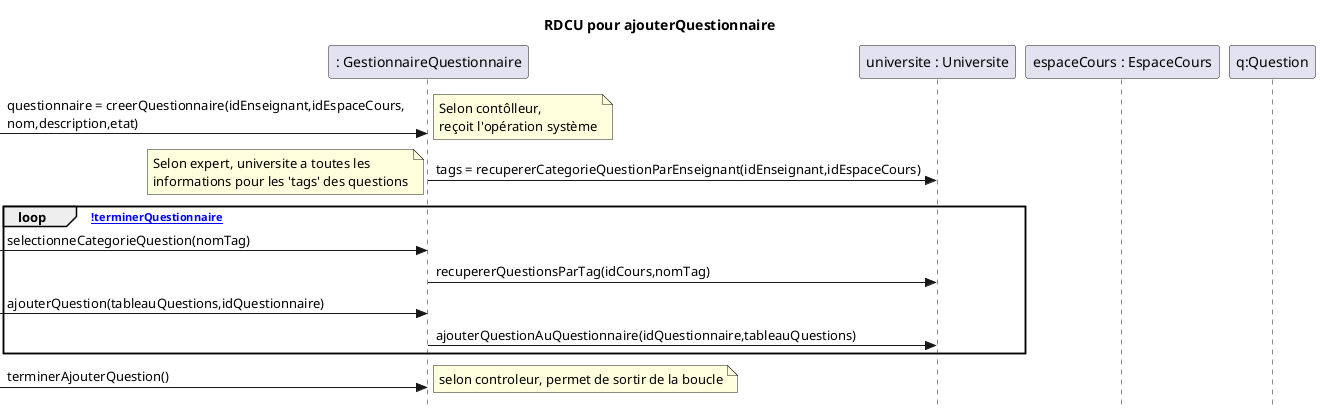 @startuml ajouterQuestionnaireGenerale
skinparam style strictuml
skinparam defaultfontname Verdana
title RDCU pour ajouterQuestionnaire
participant ": GestionnaireQuestionnaire" as gestionnaireQuestion
participant "universite : Universite" as universite
participant "espaceCours : EspaceCours" as cours
participant "q:Question" as question

->gestionnaireQuestion : questionnaire = creerQuestionnaire(idEnseignant,idEspaceCours,\nnom,description,etat)
note left : Selon contôlleur,\nreçoit l'opération système 
gestionnaireQuestion -> universite : tags = recupererCategorieQuestionParEnseignant(idEnseignant,idEspaceCours)
'TODO manque détail de université à espaceCours à question'
note left : Selon expert, universite a toutes les\ninformations pour les 'tags' des questions
loop [!terminerQuestionnaire]
->gestionnaireQuestion :selectionneCategorieQuestion(nomTag)
gestionnaireQuestion->universite : recupererQuestionsParTag(idCours,nomTag)
'TODO manque détail de université à espaceCours à question'
->gestionnaireQuestion :ajouterQuestion(tableauQuestions,idQuestionnaire)
'TODO manque détail de université à espaceCours à question'
gestionnaireQuestion->universite : ajouterQuestionAuQuestionnaire(idQuestionnaire,tableauQuestions)
end
-> gestionnaireQuestion : terminerAjouterQuestion()
note left : selon controleur, permet de sortir de la boucle
@enduml